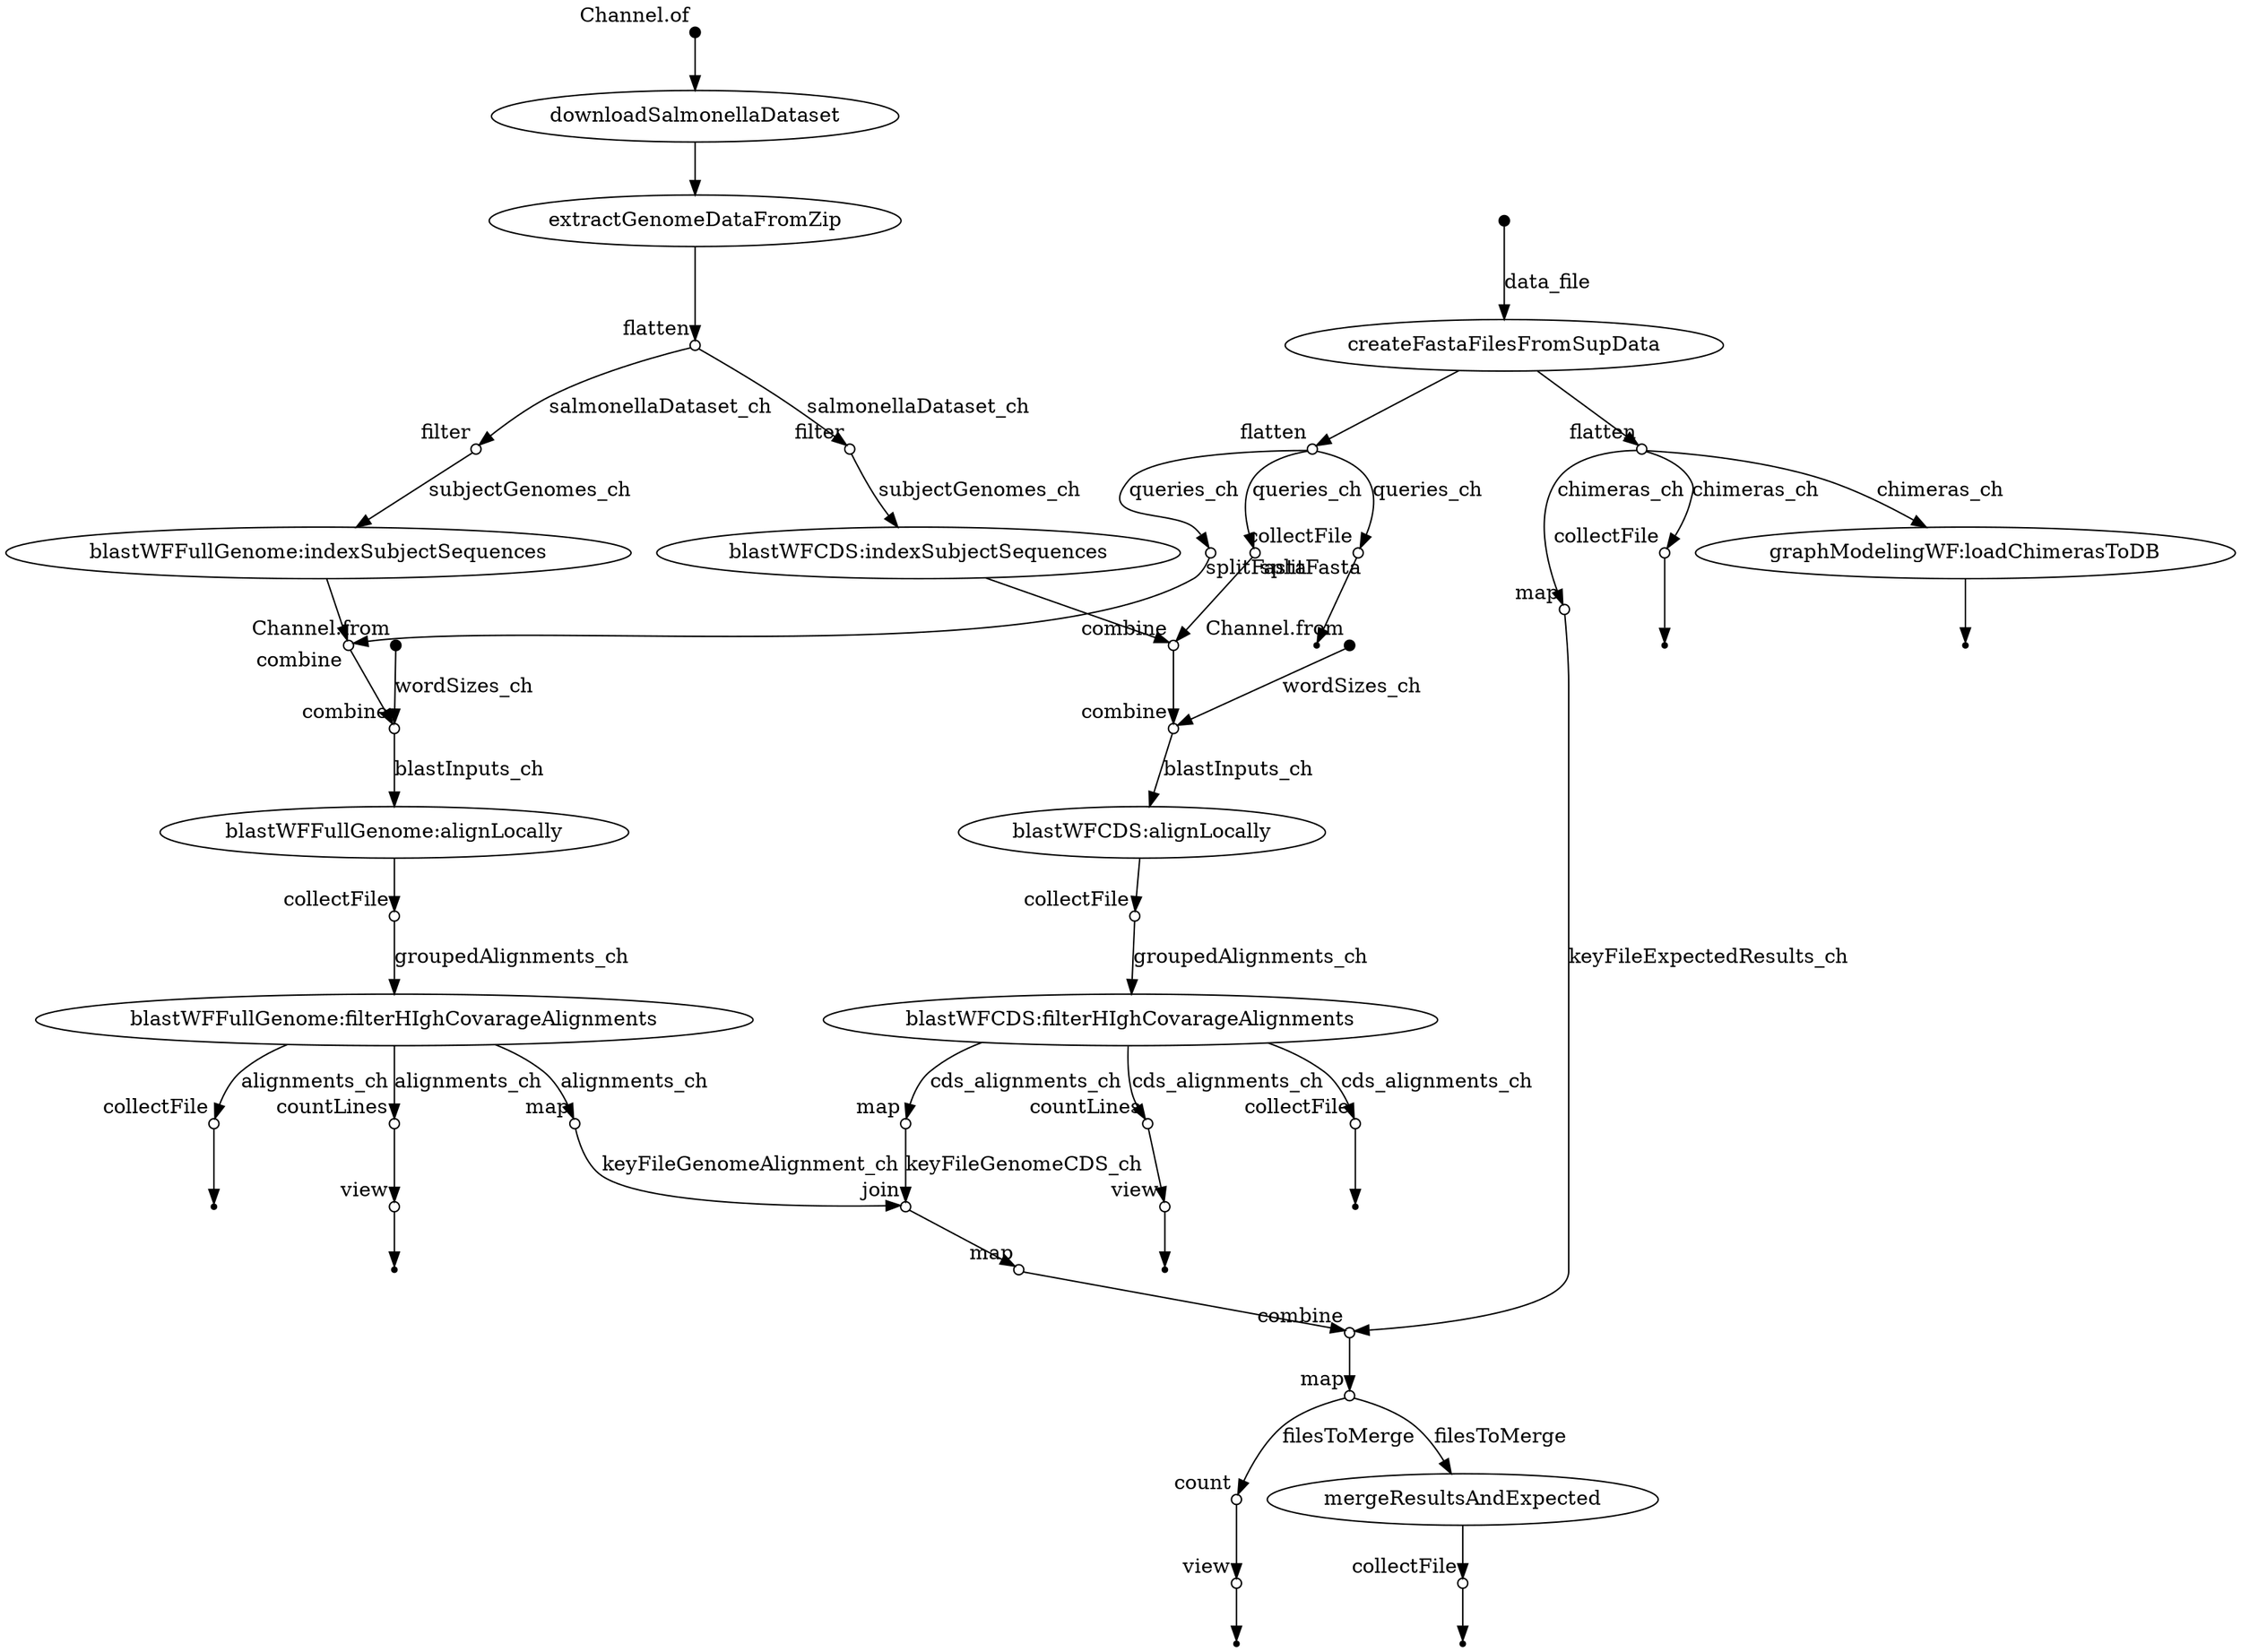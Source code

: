 digraph "dag" {
v0 [shape=point,label="",fixedsize=true,width=0.1,xlabel="Channel.of"];
v1 [label="downloadSalmonellaDataset"];
v0 -> v1;

v1 [label="downloadSalmonellaDataset"];
v2 [label="extractGenomeDataFromZip"];
v1 -> v2;

v2 [label="extractGenomeDataFromZip"];
v3 [shape=circle,label="",fixedsize=true,width=0.1,xlabel="flatten"];
v2 -> v3;

v3 [shape=circle,label="",fixedsize=true,width=0.1,xlabel="flatten"];
v4 [shape=circle,label="",fixedsize=true,width=0.1,xlabel="filter"];
v3 -> v4 [label="salmonellaDataset_ch"];

v4 [shape=circle,label="",fixedsize=true,width=0.1,xlabel="filter"];
v15 [label="blastWFFullGenome:indexSubjectSequences"];
v4 -> v15 [label="subjectGenomes_ch"];

v3 [shape=circle,label="",fixedsize=true,width=0.1,xlabel="flatten"];
v5 [shape=circle,label="",fixedsize=true,width=0.1,xlabel="filter"];
v3 -> v5 [label="salmonellaDataset_ch"];

v5 [shape=circle,label="",fixedsize=true,width=0.1,xlabel="filter"];
v28 [label="blastWFCDS:indexSubjectSequences"];
v5 -> v28 [label="subjectGenomes_ch"];

v6 [shape=point,label="",fixedsize=true,width=0.1];
v7 [label="createFastaFilesFromSupData"];
v6 -> v7 [label="data_file"];

v7 [label="createFastaFilesFromSupData"];
v8 [shape=circle,label="",fixedsize=true,width=0.1,xlabel="flatten"];
v7 -> v8;

v7 [label="createFastaFilesFromSupData"];
v9 [shape=circle,label="",fixedsize=true,width=0.1,xlabel="flatten"];
v7 -> v9;

v8 [shape=circle,label="",fixedsize=true,width=0.1,xlabel="flatten"];
v10 [shape=circle,label="",fixedsize=true,width=0.1,xlabel="collectFile"];
v8 -> v10 [label="queries_ch"];

v9 [shape=circle,label="",fixedsize=true,width=0.1,xlabel="flatten"];
v12 [shape=circle,label="",fixedsize=true,width=0.1,xlabel="collectFile"];
v9 -> v12 [label="chimeras_ch"];

v10 [shape=circle,label="",fixedsize=true,width=0.1,xlabel="collectFile"];
v11 [shape=point];
v10 -> v11;

v12 [shape=circle,label="",fixedsize=true,width=0.1,xlabel="collectFile"];
v13 [shape=point];
v12 -> v13;

v14 [shape=point,label="",fixedsize=true,width=0.1,xlabel="Channel.from"];
v18 [shape=circle,label="",fixedsize=true,width=0.1,xlabel="combine"];
v14 -> v18 [label="wordSizes_ch"];

v15 [label="blastWFFullGenome:indexSubjectSequences"];
v17 [shape=circle,label="",fixedsize=true,width=0.1,xlabel="combine"];
v15 -> v17;

v8 [shape=circle,label="",fixedsize=true,width=0.1,xlabel="flatten"];
v16 [shape=circle,label="",fixedsize=true,width=0.1,xlabel="splitFasta"];
v8 -> v16 [label="queries_ch"];

v16 [shape=circle,label="",fixedsize=true,width=0.1,xlabel="splitFasta"];
v17 [shape=circle,label="",fixedsize=true,width=0.1,xlabel="combine"];
v16 -> v17;

v17 [shape=circle,label="",fixedsize=true,width=0.1,xlabel="combine"];
v18 [shape=circle,label="",fixedsize=true,width=0.1,xlabel="combine"];
v17 -> v18;

v18 [shape=circle,label="",fixedsize=true,width=0.1,xlabel="combine"];
v19 [label="blastWFFullGenome:alignLocally"];
v18 -> v19 [label="blastInputs_ch"];

v19 [label="blastWFFullGenome:alignLocally"];
v20 [shape=circle,label="",fixedsize=true,width=0.1,xlabel="collectFile"];
v19 -> v20;

v20 [shape=circle,label="",fixedsize=true,width=0.1,xlabel="collectFile"];
v21 [label="blastWFFullGenome:filterHIghCovarageAlignments"];
v20 -> v21 [label="groupedAlignments_ch"];

v21 [label="blastWFFullGenome:filterHIghCovarageAlignments"];
v22 [shape=circle,label="",fixedsize=true,width=0.1,xlabel="countLines"];
v21 -> v22 [label="alignments_ch"];

v22 [shape=circle,label="",fixedsize=true,width=0.1,xlabel="countLines"];
v23 [shape=circle,label="",fixedsize=true,width=0.1,xlabel="view"];
v22 -> v23;

v23 [shape=circle,label="",fixedsize=true,width=0.1,xlabel="view"];
v24 [shape=point];
v23 -> v24;

v21 [label="blastWFFullGenome:filterHIghCovarageAlignments"];
v25 [shape=circle,label="",fixedsize=true,width=0.1,xlabel="collectFile"];
v21 -> v25 [label="alignments_ch"];

v25 [shape=circle,label="",fixedsize=true,width=0.1,xlabel="collectFile"];
v26 [shape=point];
v25 -> v26;

v27 [shape=point,label="",fixedsize=true,width=0.1,xlabel="Channel.from"];
v31 [shape=circle,label="",fixedsize=true,width=0.1,xlabel="combine"];
v27 -> v31 [label="wordSizes_ch"];

v28 [label="blastWFCDS:indexSubjectSequences"];
v30 [shape=circle,label="",fixedsize=true,width=0.1,xlabel="combine"];
v28 -> v30;

v8 [shape=circle,label="",fixedsize=true,width=0.1,xlabel="flatten"];
v29 [shape=circle,label="",fixedsize=true,width=0.1,xlabel="splitFasta"];
v8 -> v29 [label="queries_ch"];

v29 [shape=circle,label="",fixedsize=true,width=0.1,xlabel="splitFasta"];
v30 [shape=circle,label="",fixedsize=true,width=0.1,xlabel="combine"];
v29 -> v30;

v30 [shape=circle,label="",fixedsize=true,width=0.1,xlabel="combine"];
v31 [shape=circle,label="",fixedsize=true,width=0.1,xlabel="combine"];
v30 -> v31;

v31 [shape=circle,label="",fixedsize=true,width=0.1,xlabel="combine"];
v32 [label="blastWFCDS:alignLocally"];
v31 -> v32 [label="blastInputs_ch"];

v32 [label="blastWFCDS:alignLocally"];
v33 [shape=circle,label="",fixedsize=true,width=0.1,xlabel="collectFile"];
v32 -> v33;

v33 [shape=circle,label="",fixedsize=true,width=0.1,xlabel="collectFile"];
v34 [label="blastWFCDS:filterHIghCovarageAlignments"];
v33 -> v34 [label="groupedAlignments_ch"];

v34 [label="blastWFCDS:filterHIghCovarageAlignments"];
v35 [shape=circle,label="",fixedsize=true,width=0.1,xlabel="countLines"];
v34 -> v35 [label="cds_alignments_ch"];

v35 [shape=circle,label="",fixedsize=true,width=0.1,xlabel="countLines"];
v36 [shape=circle,label="",fixedsize=true,width=0.1,xlabel="view"];
v35 -> v36;

v36 [shape=circle,label="",fixedsize=true,width=0.1,xlabel="view"];
v37 [shape=point];
v36 -> v37;

v34 [label="blastWFCDS:filterHIghCovarageAlignments"];
v38 [shape=circle,label="",fixedsize=true,width=0.1,xlabel="collectFile"];
v34 -> v38 [label="cds_alignments_ch"];

v38 [shape=circle,label="",fixedsize=true,width=0.1,xlabel="collectFile"];
v39 [shape=point];
v38 -> v39;

v9 [shape=circle,label="",fixedsize=true,width=0.1,xlabel="flatten"];
v40 [label="graphModelingWF:loadChimerasToDB"];
v9 -> v40 [label="chimeras_ch"];

v40 [label="graphModelingWF:loadChimerasToDB"];
v41 [shape=point];
v40 -> v41;

v21 [label="blastWFFullGenome:filterHIghCovarageAlignments"];
v42 [shape=circle,label="",fixedsize=true,width=0.1,xlabel="map"];
v21 -> v42 [label="alignments_ch"];

v42 [shape=circle,label="",fixedsize=true,width=0.1,xlabel="map"];
v45 [shape=circle,label="",fixedsize=true,width=0.1,xlabel="join"];
v42 -> v45 [label="keyFileGenomeAlignment_ch"];

v34 [label="blastWFCDS:filterHIghCovarageAlignments"];
v43 [shape=circle,label="",fixedsize=true,width=0.1,xlabel="map"];
v34 -> v43 [label="cds_alignments_ch"];

v43 [shape=circle,label="",fixedsize=true,width=0.1,xlabel="map"];
v45 [shape=circle,label="",fixedsize=true,width=0.1,xlabel="join"];
v43 -> v45 [label="keyFileGenomeCDS_ch"];

v9 [shape=circle,label="",fixedsize=true,width=0.1,xlabel="flatten"];
v44 [shape=circle,label="",fixedsize=true,width=0.1,xlabel="map"];
v9 -> v44 [label="chimeras_ch"];

v44 [shape=circle,label="",fixedsize=true,width=0.1,xlabel="map"];
v47 [shape=circle,label="",fixedsize=true,width=0.1,xlabel="combine"];
v44 -> v47 [label="keyFileExpectedResults_ch"];

v45 [shape=circle,label="",fixedsize=true,width=0.1,xlabel="join"];
v46 [shape=circle,label="",fixedsize=true,width=0.1,xlabel="map"];
v45 -> v46;

v46 [shape=circle,label="",fixedsize=true,width=0.1,xlabel="map"];
v47 [shape=circle,label="",fixedsize=true,width=0.1,xlabel="combine"];
v46 -> v47;

v47 [shape=circle,label="",fixedsize=true,width=0.1,xlabel="combine"];
v48 [shape=circle,label="",fixedsize=true,width=0.1,xlabel="map"];
v47 -> v48;

v48 [shape=circle,label="",fixedsize=true,width=0.1,xlabel="map"];
v49 [shape=circle,label="",fixedsize=true,width=0.1,xlabel="count"];
v48 -> v49 [label="filesToMerge"];

v49 [shape=circle,label="",fixedsize=true,width=0.1,xlabel="count"];
v50 [shape=circle,label="",fixedsize=true,width=0.1,xlabel="view"];
v49 -> v50;

v50 [shape=circle,label="",fixedsize=true,width=0.1,xlabel="view"];
v51 [shape=point];
v50 -> v51;

v48 [shape=circle,label="",fixedsize=true,width=0.1,xlabel="map"];
v52 [label="mergeResultsAndExpected"];
v48 -> v52 [label="filesToMerge"];

v52 [label="mergeResultsAndExpected"];
v53 [shape=circle,label="",fixedsize=true,width=0.1,xlabel="collectFile"];
v52 -> v53;

v53 [shape=circle,label="",fixedsize=true,width=0.1,xlabel="collectFile"];
v54 [shape=point];
v53 -> v54;

}
